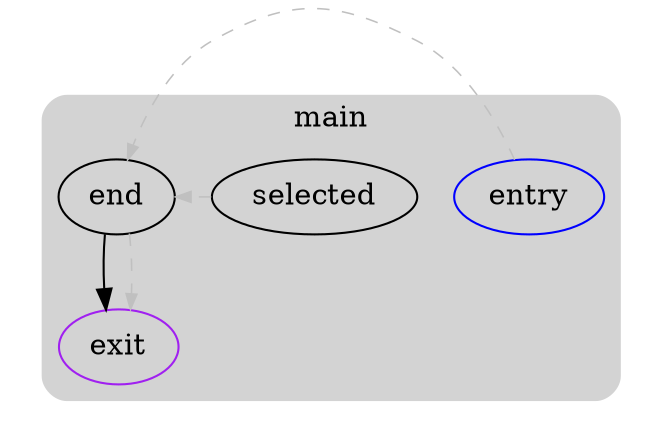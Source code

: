 digraph G {
  compound=true
  subgraph cluster_ {
    peripheries=0
    subgraph cluster_0 {
      label="main"
      color=darkgray
      style=rounded
      bgcolor=lightgray
      cluster_0_0[label="entry",shape=oval,color=blue,rank=source]
      cluster_0_1[label="selected",shape=oval]
      cluster_0_2[label="end",shape=oval]
      cluster_0_exit[label=exit,color=purple,rank=sink]
      cluster_0_2 -> cluster_0_exit [color=black]
      cluster_0_0 -> cluster_0_2 [color=gray,style=dashed,constraint=false,penwidth=0.75,arrowsize=0.75]
      cluster_0_1 -> cluster_0_2 [color=gray,style=dashed,constraint=false,penwidth=0.75,arrowsize=0.75]
      cluster_0_2 -> cluster_0_exit [color=gray,style=dashed,constraint=false,penwidth=0.75,arrowsize=0.75]
    }
  }
}
